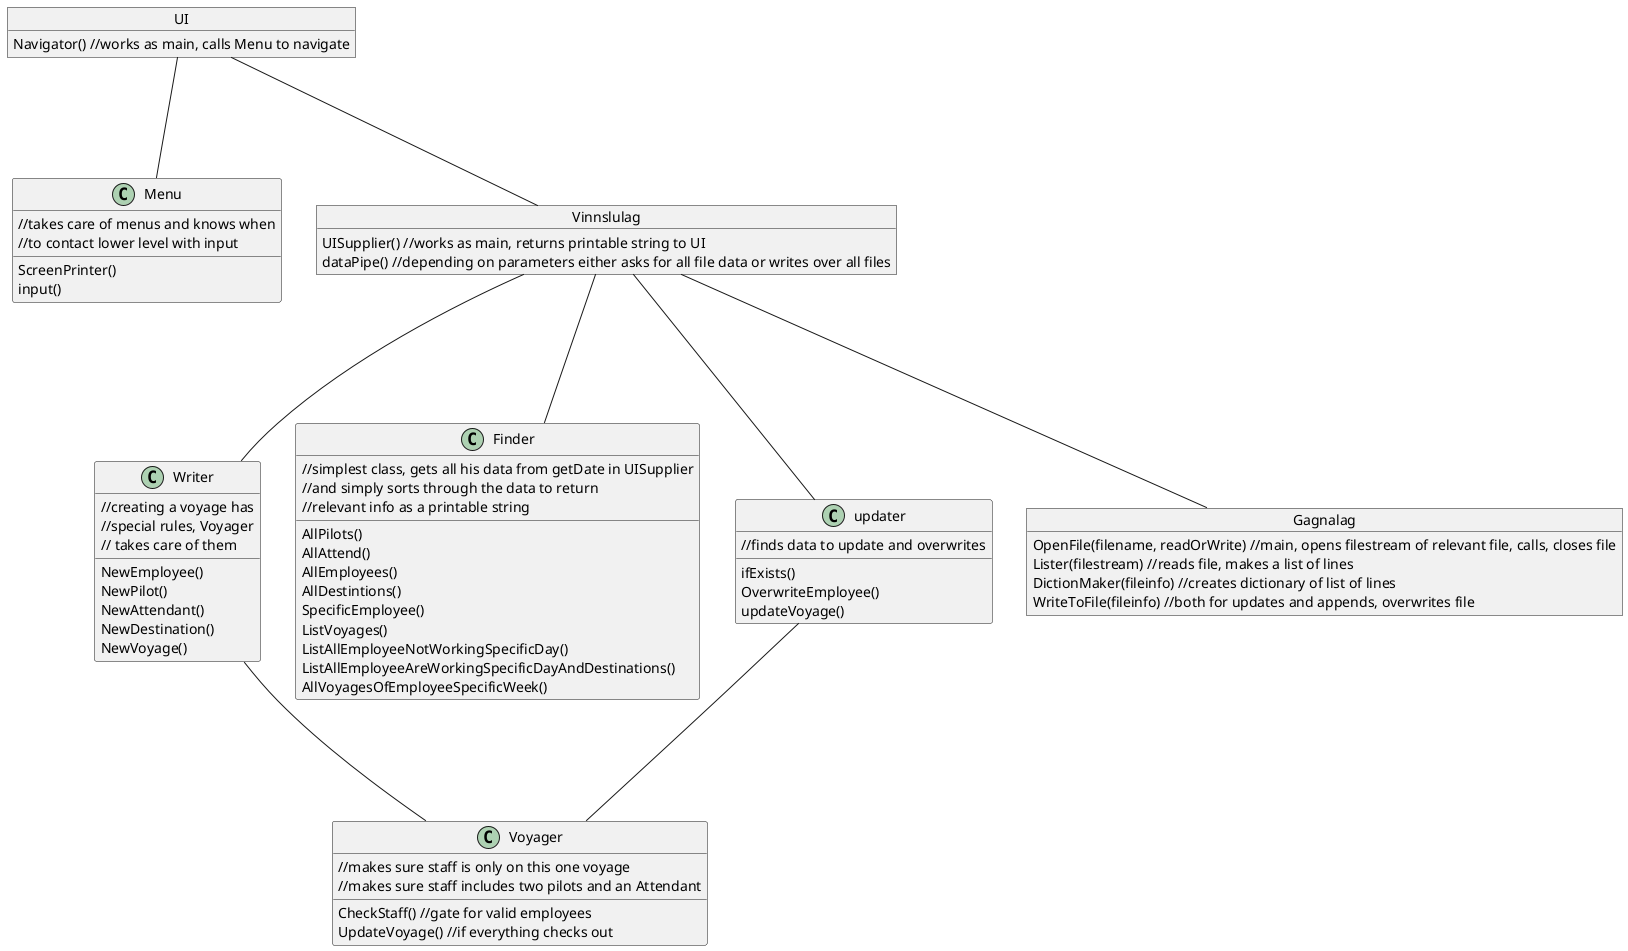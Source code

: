 # PlantUML Editor

@startuml Klasarit
object UI {
    Navigator() //works as main, calls Menu to navigate
}

class Menu {
    //takes care of menus and knows when
    //to contact lower level with input
    ScreenPrinter()
    input()
}

object Vinnslulag {
    UISupplier() //works as main, returns printable string to UI
    dataPipe() //depending on parameters either asks for all file data or writes over all files
}

class Writer {
    //creating a voyage has 
    //special rules, Voyager
    // takes care of them
    NewEmployee()
    NewPilot()
    NewAttendant()
    NewDestination()
    NewVoyage()
}

class Voyager {
    //makes sure staff is only on this one voyage
    //makes sure staff includes two pilots and an Attendant

    CheckStaff() //gate for valid employees
    UpdateVoyage() //if everything checks out
}

class Finder {
    //simplest class, gets all his data from getDate in UISupplier
    //and simply sorts through the data to return
    //relevant info as a printable string
    AllPilots()
    AllAttend()
    AllEmployees()
    AllDestintions()
    SpecificEmployee()
    ListVoyages()
    ListAllEmployeeNotWorkingSpecificDay()
    ListAllEmployeeAreWorkingSpecificDayAndDestinations()
    AllVoyagesOfEmployeeSpecificWeek()
}

class updater {
    //finds data to update and overwrites
    ifExists()
    OverwriteEmployee()
    updateVoyage()
}

object Gagnalag {
    OpenFile(filename, readOrWrite) //main, opens filestream of relevant file, calls, closes file
    Lister(filestream) //reads file, makes a list of lines
    DictionMaker(fileinfo) //creates dictionary of list of lines
    WriteToFile(fileinfo) //both for updates and appends, overwrites file
}
UI --- Vinnslulag
UI --- Menu
Vinnslulag --- Finder
Vinnslulag --- Gagnalag
Vinnslulag --- Writer
Vinnslulag --- updater
updater --- Voyager
Writer  --- Voyager
@enduml